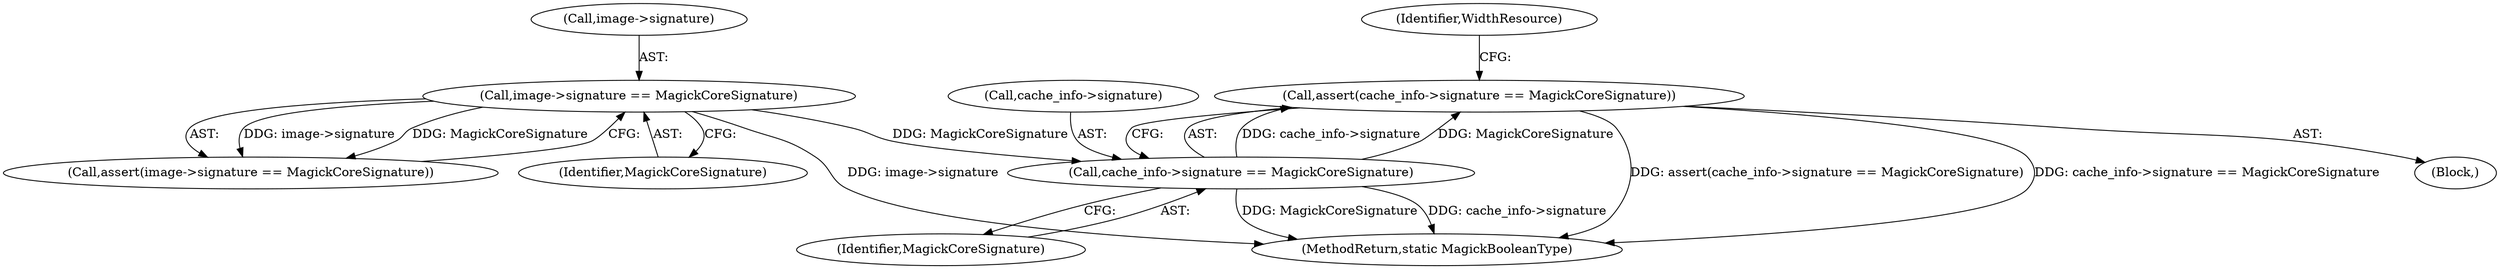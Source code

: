 digraph "0_ImageMagick_aecd0ada163a4d6c769cec178955d5f3e9316f2f@API" {
"1000179" [label="(Call,assert(cache_info->signature == MagickCoreSignature))"];
"1000180" [label="(Call,cache_info->signature == MagickCoreSignature)"];
"1000126" [label="(Call,image->signature == MagickCoreSignature)"];
"1000179" [label="(Call,assert(cache_info->signature == MagickCoreSignature))"];
"1000180" [label="(Call,cache_info->signature == MagickCoreSignature)"];
"1000126" [label="(Call,image->signature == MagickCoreSignature)"];
"1000125" [label="(Call,assert(image->signature == MagickCoreSignature))"];
"1001283" [label="(MethodReturn,static MagickBooleanType)"];
"1000127" [label="(Call,image->signature)"];
"1000189" [label="(Identifier,WidthResource)"];
"1000184" [label="(Identifier,MagickCoreSignature)"];
"1000108" [label="(Block,)"];
"1000181" [label="(Call,cache_info->signature)"];
"1000130" [label="(Identifier,MagickCoreSignature)"];
"1000179" -> "1000108"  [label="AST: "];
"1000179" -> "1000180"  [label="CFG: "];
"1000180" -> "1000179"  [label="AST: "];
"1000189" -> "1000179"  [label="CFG: "];
"1000179" -> "1001283"  [label="DDG: assert(cache_info->signature == MagickCoreSignature)"];
"1000179" -> "1001283"  [label="DDG: cache_info->signature == MagickCoreSignature"];
"1000180" -> "1000179"  [label="DDG: cache_info->signature"];
"1000180" -> "1000179"  [label="DDG: MagickCoreSignature"];
"1000180" -> "1000184"  [label="CFG: "];
"1000181" -> "1000180"  [label="AST: "];
"1000184" -> "1000180"  [label="AST: "];
"1000180" -> "1001283"  [label="DDG: MagickCoreSignature"];
"1000180" -> "1001283"  [label="DDG: cache_info->signature"];
"1000126" -> "1000180"  [label="DDG: MagickCoreSignature"];
"1000126" -> "1000125"  [label="AST: "];
"1000126" -> "1000130"  [label="CFG: "];
"1000127" -> "1000126"  [label="AST: "];
"1000130" -> "1000126"  [label="AST: "];
"1000125" -> "1000126"  [label="CFG: "];
"1000126" -> "1001283"  [label="DDG: image->signature"];
"1000126" -> "1000125"  [label="DDG: image->signature"];
"1000126" -> "1000125"  [label="DDG: MagickCoreSignature"];
}

